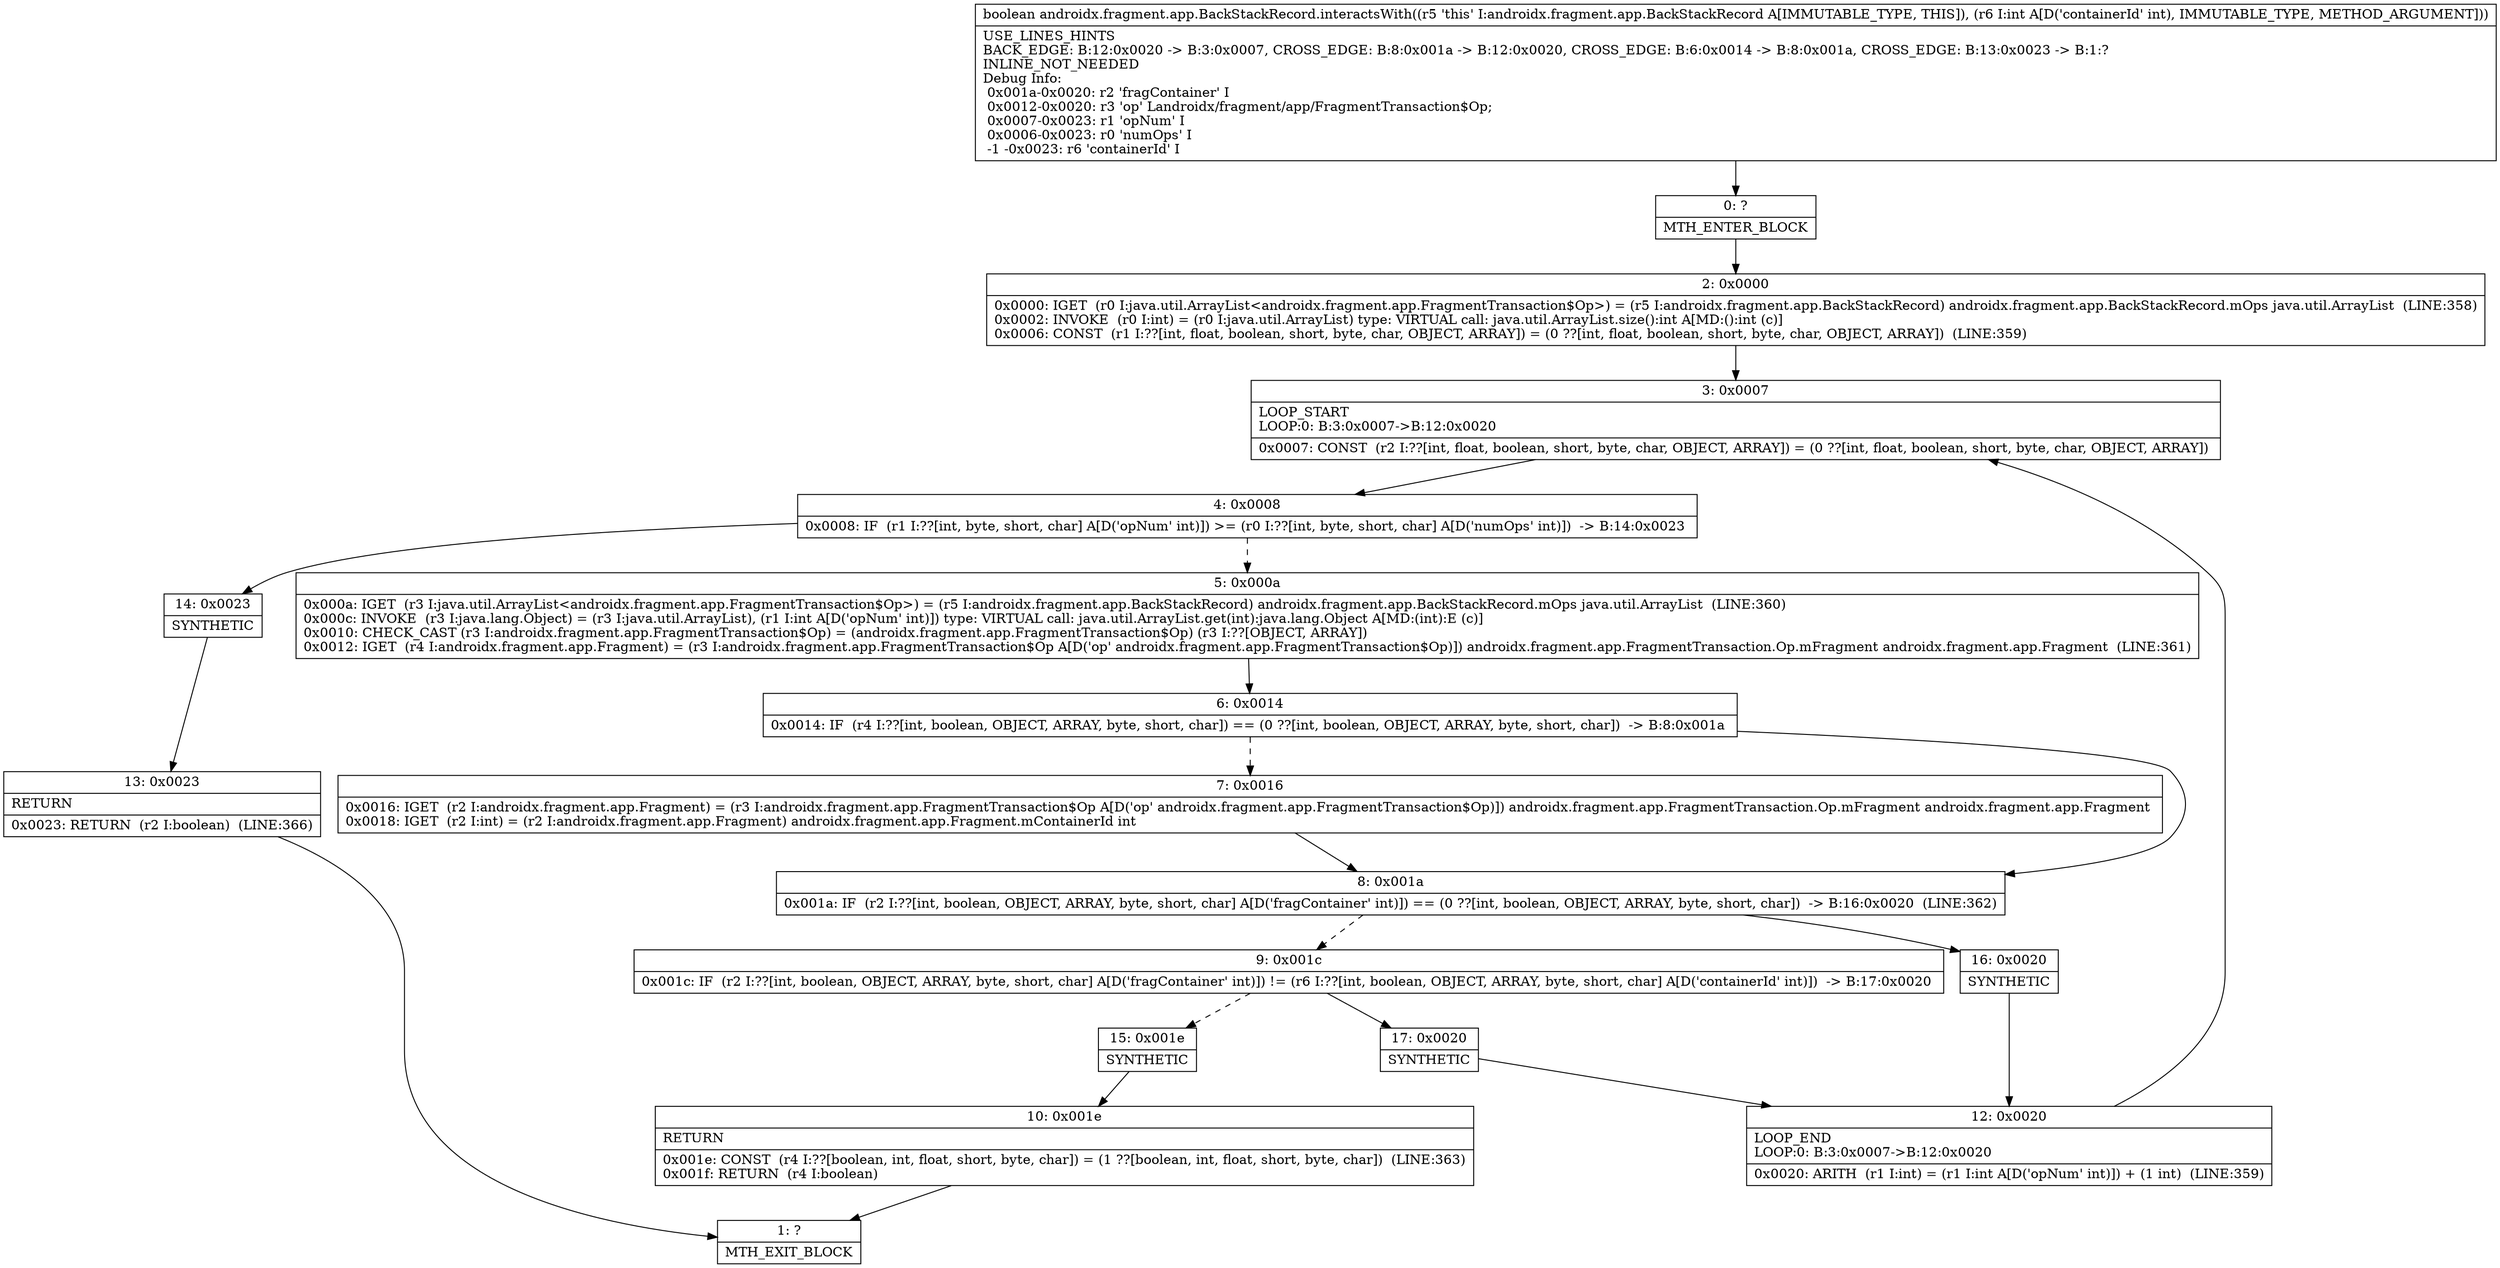 digraph "CFG forandroidx.fragment.app.BackStackRecord.interactsWith(I)Z" {
Node_0 [shape=record,label="{0\:\ ?|MTH_ENTER_BLOCK\l}"];
Node_2 [shape=record,label="{2\:\ 0x0000|0x0000: IGET  (r0 I:java.util.ArrayList\<androidx.fragment.app.FragmentTransaction$Op\>) = (r5 I:androidx.fragment.app.BackStackRecord) androidx.fragment.app.BackStackRecord.mOps java.util.ArrayList  (LINE:358)\l0x0002: INVOKE  (r0 I:int) = (r0 I:java.util.ArrayList) type: VIRTUAL call: java.util.ArrayList.size():int A[MD:():int (c)]\l0x0006: CONST  (r1 I:??[int, float, boolean, short, byte, char, OBJECT, ARRAY]) = (0 ??[int, float, boolean, short, byte, char, OBJECT, ARRAY])  (LINE:359)\l}"];
Node_3 [shape=record,label="{3\:\ 0x0007|LOOP_START\lLOOP:0: B:3:0x0007\-\>B:12:0x0020\l|0x0007: CONST  (r2 I:??[int, float, boolean, short, byte, char, OBJECT, ARRAY]) = (0 ??[int, float, boolean, short, byte, char, OBJECT, ARRAY]) \l}"];
Node_4 [shape=record,label="{4\:\ 0x0008|0x0008: IF  (r1 I:??[int, byte, short, char] A[D('opNum' int)]) \>= (r0 I:??[int, byte, short, char] A[D('numOps' int)])  \-\> B:14:0x0023 \l}"];
Node_5 [shape=record,label="{5\:\ 0x000a|0x000a: IGET  (r3 I:java.util.ArrayList\<androidx.fragment.app.FragmentTransaction$Op\>) = (r5 I:androidx.fragment.app.BackStackRecord) androidx.fragment.app.BackStackRecord.mOps java.util.ArrayList  (LINE:360)\l0x000c: INVOKE  (r3 I:java.lang.Object) = (r3 I:java.util.ArrayList), (r1 I:int A[D('opNum' int)]) type: VIRTUAL call: java.util.ArrayList.get(int):java.lang.Object A[MD:(int):E (c)]\l0x0010: CHECK_CAST (r3 I:androidx.fragment.app.FragmentTransaction$Op) = (androidx.fragment.app.FragmentTransaction$Op) (r3 I:??[OBJECT, ARRAY]) \l0x0012: IGET  (r4 I:androidx.fragment.app.Fragment) = (r3 I:androidx.fragment.app.FragmentTransaction$Op A[D('op' androidx.fragment.app.FragmentTransaction$Op)]) androidx.fragment.app.FragmentTransaction.Op.mFragment androidx.fragment.app.Fragment  (LINE:361)\l}"];
Node_6 [shape=record,label="{6\:\ 0x0014|0x0014: IF  (r4 I:??[int, boolean, OBJECT, ARRAY, byte, short, char]) == (0 ??[int, boolean, OBJECT, ARRAY, byte, short, char])  \-\> B:8:0x001a \l}"];
Node_7 [shape=record,label="{7\:\ 0x0016|0x0016: IGET  (r2 I:androidx.fragment.app.Fragment) = (r3 I:androidx.fragment.app.FragmentTransaction$Op A[D('op' androidx.fragment.app.FragmentTransaction$Op)]) androidx.fragment.app.FragmentTransaction.Op.mFragment androidx.fragment.app.Fragment \l0x0018: IGET  (r2 I:int) = (r2 I:androidx.fragment.app.Fragment) androidx.fragment.app.Fragment.mContainerId int \l}"];
Node_8 [shape=record,label="{8\:\ 0x001a|0x001a: IF  (r2 I:??[int, boolean, OBJECT, ARRAY, byte, short, char] A[D('fragContainer' int)]) == (0 ??[int, boolean, OBJECT, ARRAY, byte, short, char])  \-\> B:16:0x0020  (LINE:362)\l}"];
Node_9 [shape=record,label="{9\:\ 0x001c|0x001c: IF  (r2 I:??[int, boolean, OBJECT, ARRAY, byte, short, char] A[D('fragContainer' int)]) != (r6 I:??[int, boolean, OBJECT, ARRAY, byte, short, char] A[D('containerId' int)])  \-\> B:17:0x0020 \l}"];
Node_15 [shape=record,label="{15\:\ 0x001e|SYNTHETIC\l}"];
Node_10 [shape=record,label="{10\:\ 0x001e|RETURN\l|0x001e: CONST  (r4 I:??[boolean, int, float, short, byte, char]) = (1 ??[boolean, int, float, short, byte, char])  (LINE:363)\l0x001f: RETURN  (r4 I:boolean) \l}"];
Node_1 [shape=record,label="{1\:\ ?|MTH_EXIT_BLOCK\l}"];
Node_17 [shape=record,label="{17\:\ 0x0020|SYNTHETIC\l}"];
Node_12 [shape=record,label="{12\:\ 0x0020|LOOP_END\lLOOP:0: B:3:0x0007\-\>B:12:0x0020\l|0x0020: ARITH  (r1 I:int) = (r1 I:int A[D('opNum' int)]) + (1 int)  (LINE:359)\l}"];
Node_16 [shape=record,label="{16\:\ 0x0020|SYNTHETIC\l}"];
Node_14 [shape=record,label="{14\:\ 0x0023|SYNTHETIC\l}"];
Node_13 [shape=record,label="{13\:\ 0x0023|RETURN\l|0x0023: RETURN  (r2 I:boolean)  (LINE:366)\l}"];
MethodNode[shape=record,label="{boolean androidx.fragment.app.BackStackRecord.interactsWith((r5 'this' I:androidx.fragment.app.BackStackRecord A[IMMUTABLE_TYPE, THIS]), (r6 I:int A[D('containerId' int), IMMUTABLE_TYPE, METHOD_ARGUMENT]))  | USE_LINES_HINTS\lBACK_EDGE: B:12:0x0020 \-\> B:3:0x0007, CROSS_EDGE: B:8:0x001a \-\> B:12:0x0020, CROSS_EDGE: B:6:0x0014 \-\> B:8:0x001a, CROSS_EDGE: B:13:0x0023 \-\> B:1:?\lINLINE_NOT_NEEDED\lDebug Info:\l  0x001a\-0x0020: r2 'fragContainer' I\l  0x0012\-0x0020: r3 'op' Landroidx\/fragment\/app\/FragmentTransaction$Op;\l  0x0007\-0x0023: r1 'opNum' I\l  0x0006\-0x0023: r0 'numOps' I\l  \-1 \-0x0023: r6 'containerId' I\l}"];
MethodNode -> Node_0;Node_0 -> Node_2;
Node_2 -> Node_3;
Node_3 -> Node_4;
Node_4 -> Node_5[style=dashed];
Node_4 -> Node_14;
Node_5 -> Node_6;
Node_6 -> Node_7[style=dashed];
Node_6 -> Node_8;
Node_7 -> Node_8;
Node_8 -> Node_9[style=dashed];
Node_8 -> Node_16;
Node_9 -> Node_15[style=dashed];
Node_9 -> Node_17;
Node_15 -> Node_10;
Node_10 -> Node_1;
Node_17 -> Node_12;
Node_12 -> Node_3;
Node_16 -> Node_12;
Node_14 -> Node_13;
Node_13 -> Node_1;
}

